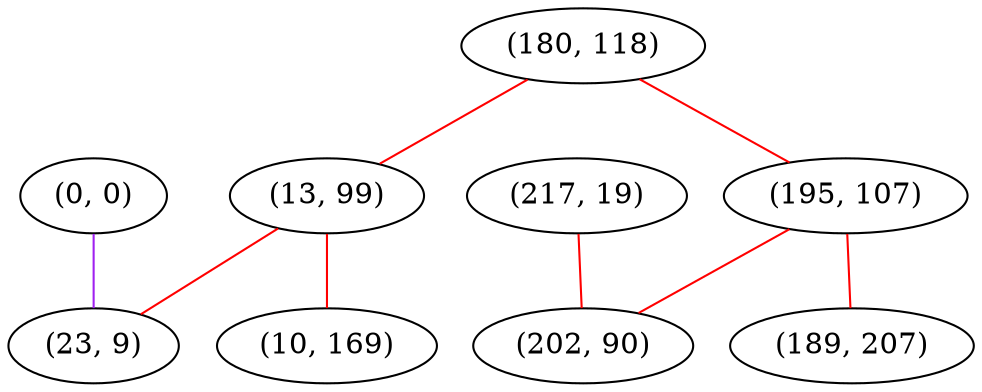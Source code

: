 graph "" {
"(0, 0)";
"(180, 118)";
"(13, 99)";
"(217, 19)";
"(195, 107)";
"(23, 9)";
"(202, 90)";
"(189, 207)";
"(10, 169)";
"(0, 0)" -- "(23, 9)"  [color=purple, key=0, weight=4];
"(180, 118)" -- "(195, 107)"  [color=red, key=0, weight=1];
"(180, 118)" -- "(13, 99)"  [color=red, key=0, weight=1];
"(13, 99)" -- "(10, 169)"  [color=red, key=0, weight=1];
"(13, 99)" -- "(23, 9)"  [color=red, key=0, weight=1];
"(217, 19)" -- "(202, 90)"  [color=red, key=0, weight=1];
"(195, 107)" -- "(189, 207)"  [color=red, key=0, weight=1];
"(195, 107)" -- "(202, 90)"  [color=red, key=0, weight=1];
}
